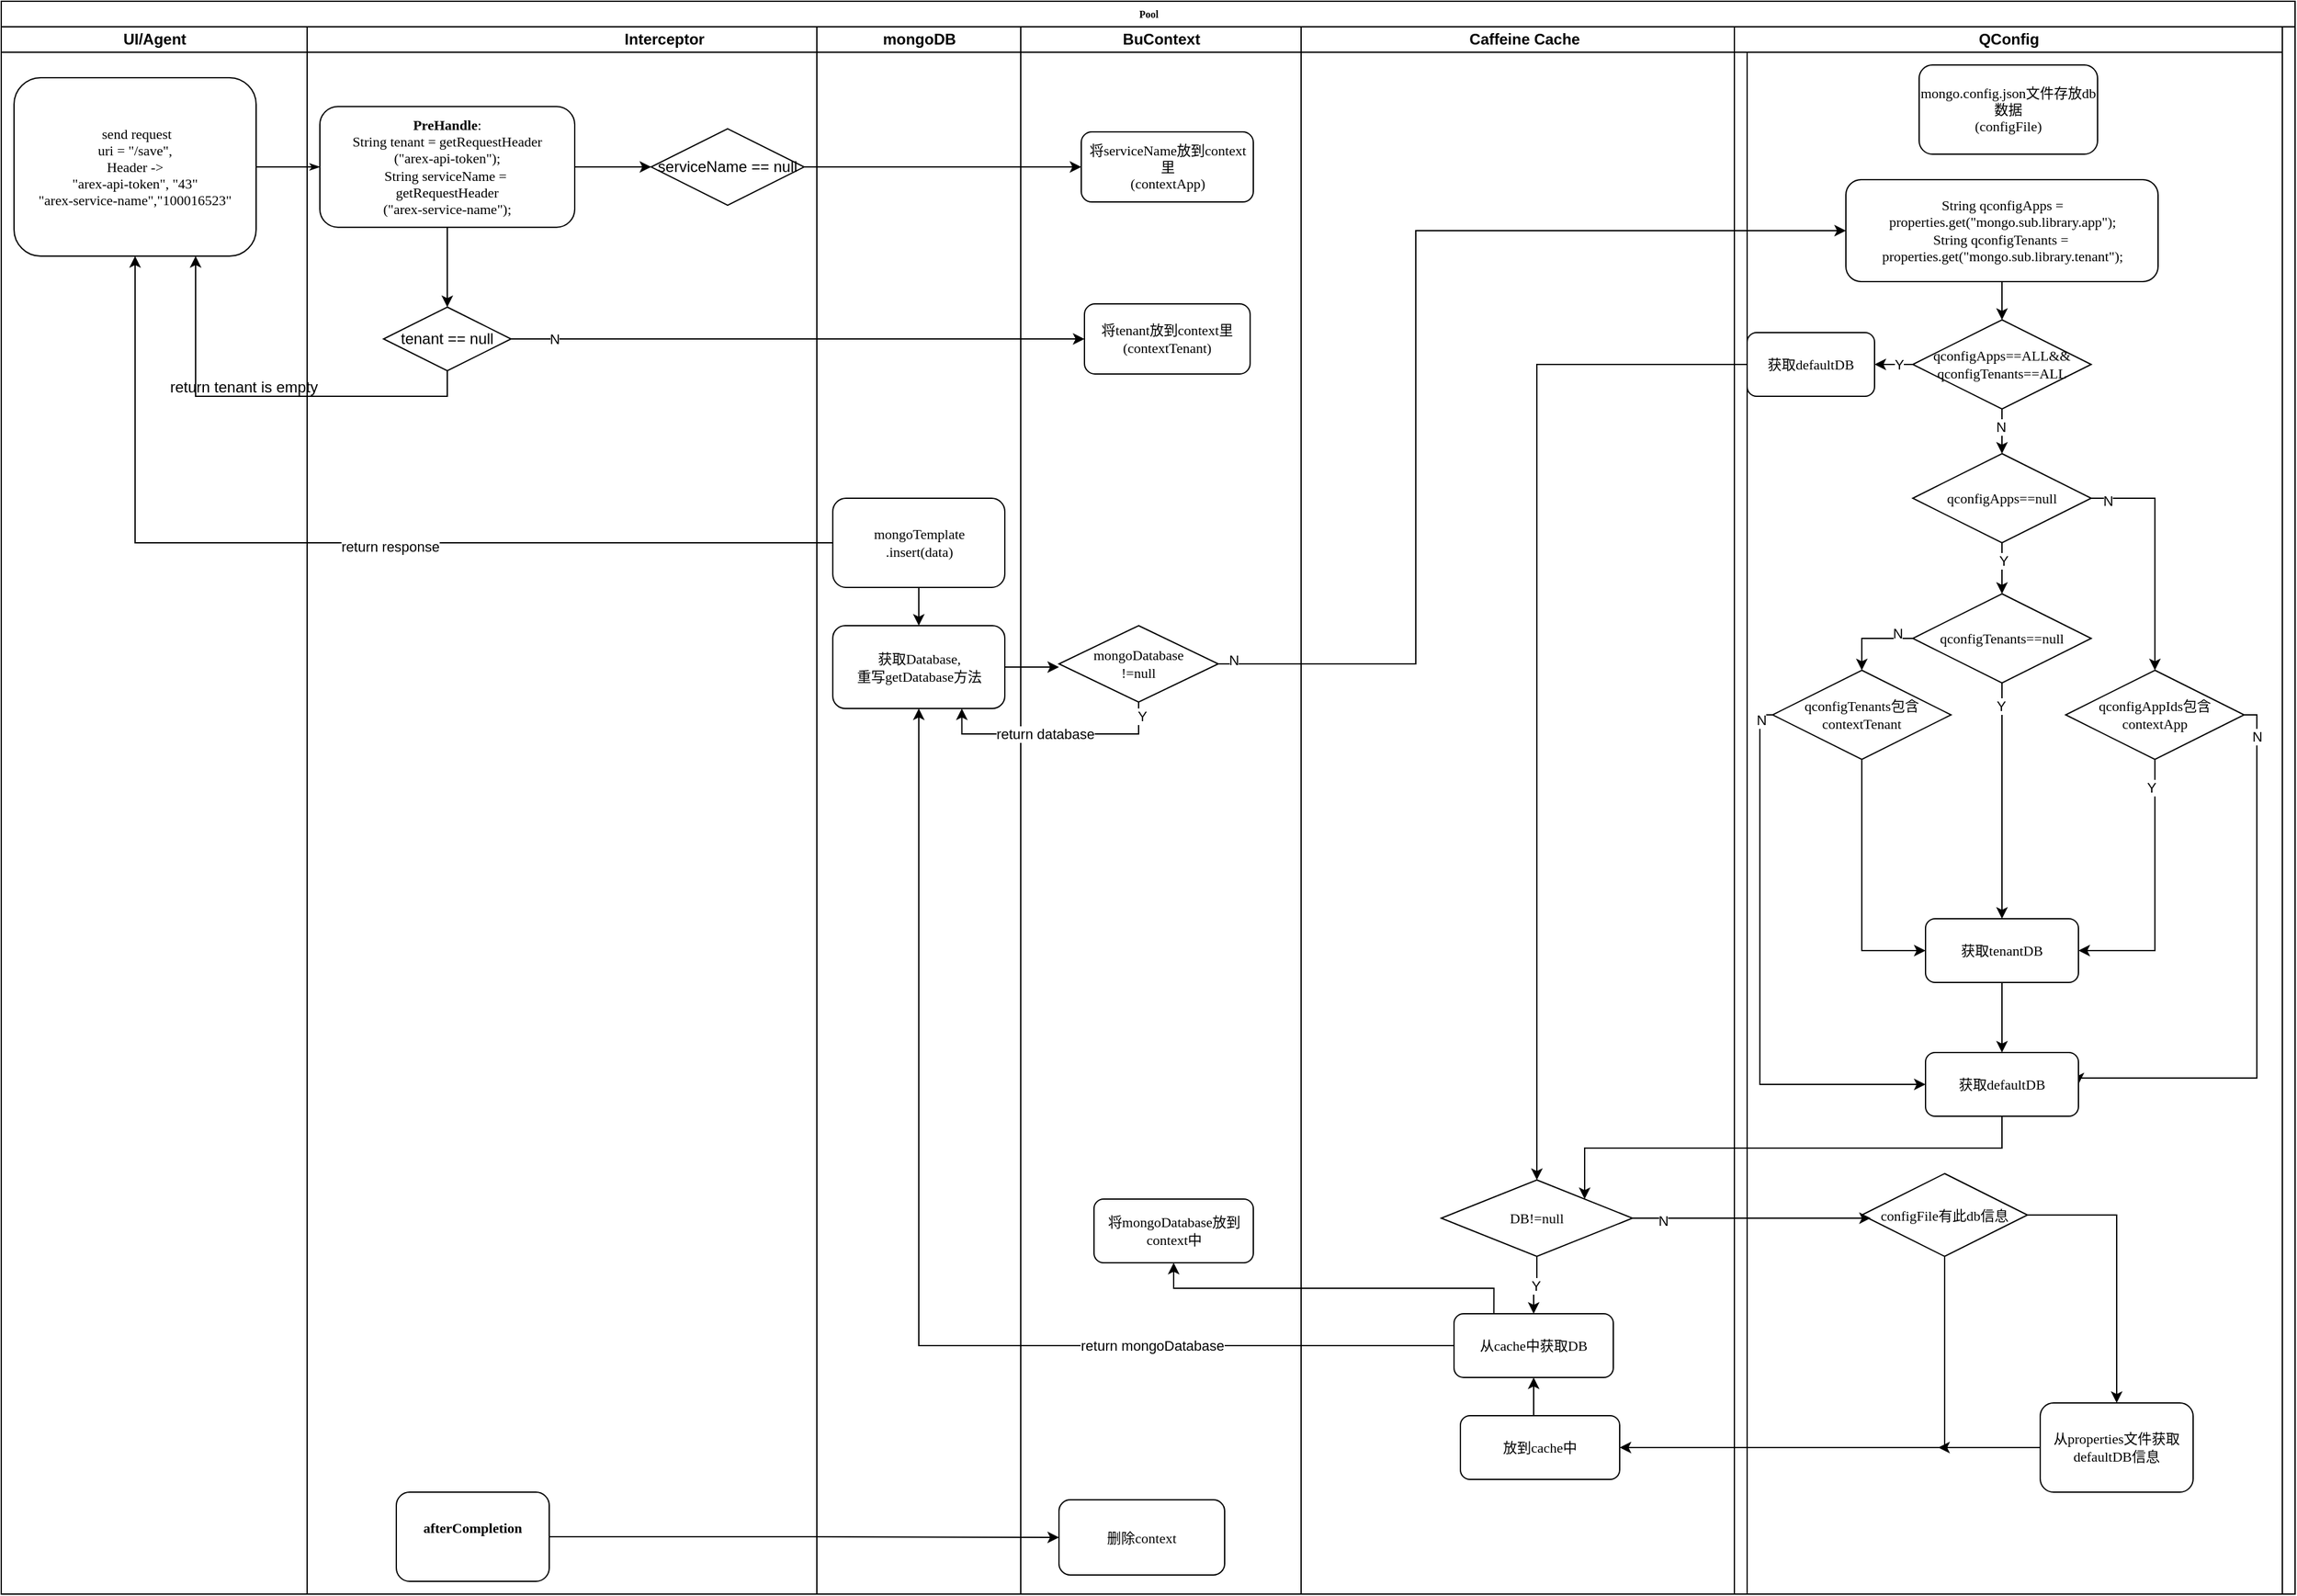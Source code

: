 <mxfile version="24.5.2" type="github">
  <diagram name="Page-1" id="74e2e168-ea6b-b213-b513-2b3c1d86103e">
    <mxGraphModel dx="3458" dy="1293" grid="1" gridSize="10" guides="1" tooltips="1" connect="1" arrows="1" fold="1" page="1" pageScale="1" pageWidth="1100" pageHeight="850" background="none" math="0" shadow="0">
      <root>
        <mxCell id="0" />
        <mxCell id="1" parent="0" />
        <mxCell id="77e6c97f196da883-1" value="Pool" style="swimlane;html=1;childLayout=stackLayout;startSize=20;rounded=0;shadow=0;labelBackgroundColor=none;strokeWidth=1;fontFamily=Verdana;fontSize=8;align=center;" parent="1" vertex="1">
          <mxGeometry x="-20" y="70" width="1800" height="1250" as="geometry" />
        </mxCell>
        <mxCell id="77e6c97f196da883-26" style="edgeStyle=orthogonalEdgeStyle;rounded=1;html=1;labelBackgroundColor=none;startArrow=none;startFill=0;startSize=5;endArrow=classicThin;endFill=1;endSize=5;jettySize=auto;orthogonalLoop=1;strokeWidth=1;fontFamily=Verdana;fontSize=8" parent="77e6c97f196da883-1" source="77e6c97f196da883-8" target="77e6c97f196da883-11" edge="1">
          <mxGeometry relative="1" as="geometry" />
        </mxCell>
        <mxCell id="77e6c97f196da883-2" value="UI/Agent" style="swimlane;html=1;startSize=20;" parent="77e6c97f196da883-1" vertex="1">
          <mxGeometry y="20" width="240" height="1230" as="geometry">
            <mxRectangle y="20" width="50" height="1310" as="alternateBounds" />
          </mxGeometry>
        </mxCell>
        <mxCell id="77e6c97f196da883-8" value="&lt;font style=&quot;font-size: 11px;&quot;&gt;&amp;nbsp;send request&lt;br&gt;uri = &quot;/save&quot;,&lt;br&gt;Header -&amp;gt; &lt;br&gt;&quot;arex-api-token&quot;, &quot;43&quot;&lt;br&gt;&quot;arex-service-name&quot;,&quot;100016523&quot;&lt;/font&gt;" style="rounded=1;whiteSpace=wrap;html=1;shadow=0;labelBackgroundColor=none;strokeWidth=1;fontFamily=Verdana;fontSize=8;align=center;" parent="77e6c97f196da883-2" vertex="1">
          <mxGeometry x="10" y="40" width="190" height="140" as="geometry" />
        </mxCell>
        <mxCell id="77e6c97f196da883-3" value="Interceptor" style="swimlane;html=1;startSize=20;" parent="77e6c97f196da883-1" vertex="1">
          <mxGeometry x="240" y="20" width="560" height="1230" as="geometry" />
        </mxCell>
        <mxCell id="QC2IbgeBZkoG8HlsuHKG-100" style="edgeStyle=orthogonalEdgeStyle;rounded=0;orthogonalLoop=1;jettySize=auto;html=1;exitX=1;exitY=0.5;exitDx=0;exitDy=0;entryX=0;entryY=0.5;entryDx=0;entryDy=0;" parent="77e6c97f196da883-3" source="77e6c97f196da883-11" target="QC2IbgeBZkoG8HlsuHKG-3" edge="1">
          <mxGeometry relative="1" as="geometry" />
        </mxCell>
        <mxCell id="QC2IbgeBZkoG8HlsuHKG-101" style="edgeStyle=orthogonalEdgeStyle;rounded=0;orthogonalLoop=1;jettySize=auto;html=1;exitX=0.5;exitY=1;exitDx=0;exitDy=0;" parent="77e6c97f196da883-3" source="77e6c97f196da883-11" target="QC2IbgeBZkoG8HlsuHKG-4" edge="1">
          <mxGeometry relative="1" as="geometry" />
        </mxCell>
        <mxCell id="77e6c97f196da883-11" value="&lt;font style=&quot;font-size: 11px;&quot;&gt;&lt;b&gt;PreHandle&lt;/b&gt;:&lt;br&gt;String tenant = getRequestHeader&lt;br&gt;(&quot;arex-api-token&quot;);&lt;br&gt;String serviceName =&amp;nbsp;&lt;br&gt;getRequestHeader&lt;br&gt;(&quot;arex-service-name&lt;/font&gt;&lt;span style=&quot;font-size: 11px; background-color: initial;&quot;&gt;&quot;);&lt;/span&gt;" style="rounded=1;whiteSpace=wrap;html=1;shadow=0;labelBackgroundColor=none;strokeWidth=1;fontFamily=Verdana;fontSize=8;align=center;" parent="77e6c97f196da883-3" vertex="1">
          <mxGeometry x="10" y="62.66" width="200" height="94.69" as="geometry" />
        </mxCell>
        <mxCell id="gfUXuAxqw8sNISsfRznZ-3" value="&lt;font style=&quot;font-size: 11px;&quot;&gt;&lt;b&gt;afterCompletion&lt;br&gt;&lt;/b&gt;&lt;br&gt;&lt;/font&gt;" style="rounded=1;whiteSpace=wrap;html=1;shadow=0;labelBackgroundColor=none;strokeWidth=1;fontFamily=Verdana;fontSize=8;align=center;" parent="77e6c97f196da883-3" vertex="1">
          <mxGeometry x="70" y="1150" width="120" height="70" as="geometry" />
        </mxCell>
        <mxCell id="QC2IbgeBZkoG8HlsuHKG-3" value="serviceName == null" style="rhombus;whiteSpace=wrap;html=1;" parent="77e6c97f196da883-3" vertex="1">
          <mxGeometry x="270" y="80.01" width="120" height="60" as="geometry" />
        </mxCell>
        <mxCell id="QC2IbgeBZkoG8HlsuHKG-4" value="tenant == null" style="rhombus;whiteSpace=wrap;html=1;" parent="77e6c97f196da883-3" vertex="1">
          <mxGeometry x="60" y="220" width="100" height="50" as="geometry" />
        </mxCell>
        <mxCell id="77e6c97f196da883-4" value="mongoDB" style="swimlane;html=1;startSize=20;" parent="77e6c97f196da883-3" vertex="1">
          <mxGeometry x="400" width="160" height="1230" as="geometry" />
        </mxCell>
        <mxCell id="gfUXuAxqw8sNISsfRznZ-11" style="edgeStyle=orthogonalEdgeStyle;rounded=0;orthogonalLoop=1;jettySize=auto;html=1;exitX=0.5;exitY=1;exitDx=0;exitDy=0;entryX=0.5;entryY=0;entryDx=0;entryDy=0;" parent="77e6c97f196da883-4" source="77e6c97f196da883-12" target="gfUXuAxqw8sNISsfRznZ-1" edge="1">
          <mxGeometry relative="1" as="geometry">
            <mxPoint x="70" y="530" as="sourcePoint" />
          </mxGeometry>
        </mxCell>
        <mxCell id="77e6c97f196da883-12" value="&lt;font style=&quot;font-size: 11px;&quot;&gt;mongoTemplate&lt;br&gt;.insert(data)&lt;/font&gt;" style="rounded=1;whiteSpace=wrap;html=1;shadow=0;labelBackgroundColor=none;strokeWidth=1;fontFamily=Verdana;fontSize=8;align=center;" parent="77e6c97f196da883-4" vertex="1">
          <mxGeometry x="12.5" y="370" width="135" height="70" as="geometry" />
        </mxCell>
        <mxCell id="gfUXuAxqw8sNISsfRznZ-1" value="&lt;font style=&quot;font-size: 11px;&quot;&gt;获取Database,&lt;br&gt;重写getDatabase方法&lt;/font&gt;" style="rounded=1;whiteSpace=wrap;html=1;shadow=0;labelBackgroundColor=none;strokeWidth=1;fontFamily=Verdana;fontSize=8;align=center;" parent="77e6c97f196da883-4" vertex="1">
          <mxGeometry x="12.5" y="470" width="135" height="65" as="geometry" />
        </mxCell>
        <mxCell id="77e6c97f196da883-5" value="BuContext" style="swimlane;html=1;startSize=20;" parent="77e6c97f196da883-1" vertex="1">
          <mxGeometry x="800" y="20" width="220" height="1230" as="geometry" />
        </mxCell>
        <mxCell id="77e6c97f196da883-9" value="&lt;font style=&quot;font-size: 11px;&quot;&gt;将tenant放到context里&lt;/font&gt;&lt;div&gt;&lt;span style=&quot;font-size: 11px;&quot;&gt;(contextTenant)&lt;/span&gt;&lt;/div&gt;" style="rounded=1;whiteSpace=wrap;html=1;shadow=0;labelBackgroundColor=none;strokeWidth=1;fontFamily=Verdana;fontSize=8;align=center;" parent="77e6c97f196da883-5" vertex="1">
          <mxGeometry x="50" y="217.5" width="130" height="55" as="geometry" />
        </mxCell>
        <mxCell id="gfUXuAxqw8sNISsfRznZ-23" value="&lt;span style=&quot;font-size: 11px;&quot;&gt;删除context&lt;/span&gt;" style="rounded=1;whiteSpace=wrap;html=1;shadow=0;labelBackgroundColor=none;strokeWidth=1;fontFamily=Verdana;fontSize=8;align=center;" parent="77e6c97f196da883-5" vertex="1">
          <mxGeometry x="30" y="1156" width="130" height="59" as="geometry" />
        </mxCell>
        <mxCell id="QC2IbgeBZkoG8HlsuHKG-25" value="&lt;font style=&quot;font-size: 11px;&quot;&gt;将serviceName放到context里&lt;br&gt;(contextApp)&lt;/font&gt;" style="rounded=1;whiteSpace=wrap;html=1;shadow=0;labelBackgroundColor=none;strokeWidth=1;fontFamily=Verdana;fontSize=8;align=center;" parent="77e6c97f196da883-5" vertex="1">
          <mxGeometry x="47.5" y="82.51" width="135" height="55" as="geometry" />
        </mxCell>
        <mxCell id="PGTR_oQcg45bv9eVJ8Gs-4" value="&lt;span style=&quot;font-size: 11px;&quot;&gt;mongoDatabase&lt;br&gt;!=null&lt;/span&gt;" style="rhombus;whiteSpace=wrap;html=1;rounded=0;shadow=0;labelBackgroundColor=none;strokeWidth=1;fontFamily=Verdana;fontSize=8;align=center;" vertex="1" parent="77e6c97f196da883-5">
          <mxGeometry x="30" y="470" width="125" height="60" as="geometry" />
        </mxCell>
        <mxCell id="PGTR_oQcg45bv9eVJ8Gs-12" value="&lt;span style=&quot;font-size: 11px;&quot;&gt;将mongoDatabase放到context中&lt;/span&gt;" style="rounded=1;whiteSpace=wrap;html=1;shadow=0;labelBackgroundColor=none;strokeWidth=1;fontFamily=Verdana;fontSize=8;align=center;" vertex="1" parent="77e6c97f196da883-5">
          <mxGeometry x="57.5" y="920" width="125" height="50" as="geometry" />
        </mxCell>
        <mxCell id="77e6c97f196da883-6" value="Caffeine Cache" style="swimlane;html=1;startSize=20;" parent="77e6c97f196da883-1" vertex="1">
          <mxGeometry x="1020" y="20" width="350" height="1230" as="geometry" />
        </mxCell>
        <mxCell id="QC2IbgeBZkoG8HlsuHKG-108" style="edgeStyle=orthogonalEdgeStyle;rounded=0;orthogonalLoop=1;jettySize=auto;html=1;exitX=0.5;exitY=0;exitDx=0;exitDy=0;entryX=0.5;entryY=1;entryDx=0;entryDy=0;" parent="77e6c97f196da883-6" source="QC2IbgeBZkoG8HlsuHKG-32" target="QC2IbgeBZkoG8HlsuHKG-33" edge="1">
          <mxGeometry relative="1" as="geometry" />
        </mxCell>
        <mxCell id="QC2IbgeBZkoG8HlsuHKG-32" value="&lt;span style=&quot;font-size: 11px;&quot;&gt;放到cache中&lt;/span&gt;" style="rounded=1;whiteSpace=wrap;html=1;shadow=0;labelBackgroundColor=none;strokeWidth=1;fontFamily=Verdana;fontSize=8;align=center;" parent="77e6c97f196da883-6" vertex="1">
          <mxGeometry x="125" y="1090" width="125" height="50" as="geometry" />
        </mxCell>
        <mxCell id="QC2IbgeBZkoG8HlsuHKG-33" value="&lt;font style=&quot;font-size: 11px;&quot;&gt;从cache中获取DB&lt;/font&gt;" style="rounded=1;whiteSpace=wrap;html=1;shadow=0;labelBackgroundColor=none;strokeWidth=1;fontFamily=Verdana;fontSize=8;align=center;" parent="77e6c97f196da883-6" vertex="1">
          <mxGeometry x="120" y="1010" width="125" height="50" as="geometry" />
        </mxCell>
        <mxCell id="QC2IbgeBZkoG8HlsuHKG-107" style="edgeStyle=orthogonalEdgeStyle;rounded=0;orthogonalLoop=1;jettySize=auto;html=1;exitX=0.5;exitY=1;exitDx=0;exitDy=0;entryX=1;entryY=0.5;entryDx=0;entryDy=0;" parent="77e6c97f196da883-6" source="QC2IbgeBZkoG8HlsuHKG-37" target="QC2IbgeBZkoG8HlsuHKG-32" edge="1">
          <mxGeometry relative="1" as="geometry" />
        </mxCell>
        <mxCell id="QC2IbgeBZkoG8HlsuHKG-110" style="edgeStyle=orthogonalEdgeStyle;rounded=0;orthogonalLoop=1;jettySize=auto;html=1;exitX=1;exitY=0.5;exitDx=0;exitDy=0;" parent="77e6c97f196da883-6" source="QC2IbgeBZkoG8HlsuHKG-37" target="QC2IbgeBZkoG8HlsuHKG-44" edge="1">
          <mxGeometry relative="1" as="geometry" />
        </mxCell>
        <mxCell id="QC2IbgeBZkoG8HlsuHKG-37" value="&lt;font style=&quot;font-size: 11px;&quot;&gt;configFile有此db信息&lt;/font&gt;" style="rhombus;whiteSpace=wrap;html=1;rounded=0;shadow=0;labelBackgroundColor=none;strokeWidth=1;fontFamily=Verdana;fontSize=8;align=center;" parent="77e6c97f196da883-6" vertex="1">
          <mxGeometry x="440" y="900" width="130" height="65" as="geometry" />
        </mxCell>
        <mxCell id="QC2IbgeBZkoG8HlsuHKG-31" value="&lt;span style=&quot;font-size: 11px;&quot;&gt;DB!=null&lt;/span&gt;" style="rhombus;whiteSpace=wrap;html=1;rounded=0;shadow=0;labelBackgroundColor=none;strokeWidth=1;fontFamily=Verdana;fontSize=8;align=center;" parent="77e6c97f196da883-6" vertex="1">
          <mxGeometry x="110" y="905" width="150" height="60" as="geometry" />
        </mxCell>
        <mxCell id="QC2IbgeBZkoG8HlsuHKG-49" value="Y" style="edgeStyle=orthogonalEdgeStyle;rounded=0;orthogonalLoop=1;jettySize=auto;html=1;" parent="77e6c97f196da883-6" source="QC2IbgeBZkoG8HlsuHKG-31" target="QC2IbgeBZkoG8HlsuHKG-33" edge="1">
          <mxGeometry relative="1" as="geometry" />
        </mxCell>
        <mxCell id="QC2IbgeBZkoG8HlsuHKG-109" style="edgeStyle=orthogonalEdgeStyle;rounded=0;orthogonalLoop=1;jettySize=auto;html=1;exitX=0;exitY=0.5;exitDx=0;exitDy=0;" parent="77e6c97f196da883-6" source="QC2IbgeBZkoG8HlsuHKG-44" edge="1">
          <mxGeometry relative="1" as="geometry">
            <mxPoint x="500" y="1115" as="targetPoint" />
          </mxGeometry>
        </mxCell>
        <mxCell id="QC2IbgeBZkoG8HlsuHKG-44" value="&lt;span style=&quot;font-size: 11px;&quot;&gt;从properties文件获取defaultDB信息&lt;/span&gt;" style="rounded=1;whiteSpace=wrap;html=1;shadow=0;labelBackgroundColor=none;strokeWidth=1;fontFamily=Verdana;fontSize=8;align=center;" parent="77e6c97f196da883-6" vertex="1">
          <mxGeometry x="580" y="1080" width="120" height="70" as="geometry" />
        </mxCell>
        <mxCell id="QC2IbgeBZkoG8HlsuHKG-105" style="edgeStyle=orthogonalEdgeStyle;rounded=0;orthogonalLoop=1;jettySize=auto;html=1;exitX=1;exitY=0.5;exitDx=0;exitDy=0;entryX=0.054;entryY=0.538;entryDx=0;entryDy=0;entryPerimeter=0;" parent="77e6c97f196da883-6" source="QC2IbgeBZkoG8HlsuHKG-31" target="QC2IbgeBZkoG8HlsuHKG-37" edge="1">
          <mxGeometry relative="1" as="geometry" />
        </mxCell>
        <mxCell id="QC2IbgeBZkoG8HlsuHKG-106" value="N" style="edgeLabel;html=1;align=center;verticalAlign=middle;resizable=0;points=[];" parent="QC2IbgeBZkoG8HlsuHKG-105" vertex="1" connectable="0">
          <mxGeometry x="-0.742" y="-2" relative="1" as="geometry">
            <mxPoint as="offset" />
          </mxGeometry>
        </mxCell>
        <mxCell id="2HUkZEUMcikQAhTQOwgD-1" style="edgeStyle=orthogonalEdgeStyle;rounded=0;orthogonalLoop=1;jettySize=auto;html=1;exitX=1;exitY=0.5;exitDx=0;exitDy=0;entryX=0;entryY=0.5;entryDx=0;entryDy=0;" parent="77e6c97f196da883-1" source="gfUXuAxqw8sNISsfRznZ-3" target="gfUXuAxqw8sNISsfRznZ-23" edge="1">
          <mxGeometry relative="1" as="geometry" />
        </mxCell>
        <mxCell id="QC2IbgeBZkoG8HlsuHKG-27" style="edgeStyle=orthogonalEdgeStyle;rounded=0;orthogonalLoop=1;jettySize=auto;html=1;exitX=1;exitY=0.5;exitDx=0;exitDy=0;entryX=0;entryY=0.5;entryDx=0;entryDy=0;" parent="77e6c97f196da883-1" source="QC2IbgeBZkoG8HlsuHKG-3" edge="1" target="QC2IbgeBZkoG8HlsuHKG-25">
          <mxGeometry relative="1" as="geometry">
            <mxPoint x="840" y="290" as="targetPoint" />
          </mxGeometry>
        </mxCell>
        <mxCell id="QC2IbgeBZkoG8HlsuHKG-45" value="" style="edgeStyle=orthogonalEdgeStyle;rounded=0;orthogonalLoop=1;jettySize=auto;html=1;" parent="77e6c97f196da883-1" source="gfUXuAxqw8sNISsfRznZ-1" edge="1">
          <mxGeometry relative="1" as="geometry">
            <mxPoint x="830" y="522.5" as="targetPoint" />
          </mxGeometry>
        </mxCell>
        <mxCell id="QC2IbgeBZkoG8HlsuHKG-115" style="edgeStyle=orthogonalEdgeStyle;rounded=0;orthogonalLoop=1;jettySize=auto;html=1;exitX=0;exitY=0.5;exitDx=0;exitDy=0;entryX=0.5;entryY=1;entryDx=0;entryDy=0;" parent="77e6c97f196da883-1" source="QC2IbgeBZkoG8HlsuHKG-33" target="gfUXuAxqw8sNISsfRznZ-1" edge="1">
          <mxGeometry relative="1" as="geometry" />
        </mxCell>
        <mxCell id="QC2IbgeBZkoG8HlsuHKG-116" value="return mongoDatabase" style="edgeLabel;html=1;align=center;verticalAlign=middle;resizable=0;points=[];" parent="QC2IbgeBZkoG8HlsuHKG-115" vertex="1" connectable="0">
          <mxGeometry x="-0.484" relative="1" as="geometry">
            <mxPoint as="offset" />
          </mxGeometry>
        </mxCell>
        <mxCell id="QC2IbgeBZkoG8HlsuHKG-119" style="edgeStyle=orthogonalEdgeStyle;rounded=0;orthogonalLoop=1;jettySize=auto;html=1;exitX=0;exitY=0.5;exitDx=0;exitDy=0;entryX=0.5;entryY=1;entryDx=0;entryDy=0;" parent="77e6c97f196da883-1" source="77e6c97f196da883-12" target="77e6c97f196da883-8" edge="1">
          <mxGeometry relative="1" as="geometry" />
        </mxCell>
        <mxCell id="QC2IbgeBZkoG8HlsuHKG-120" value="return response" style="edgeLabel;html=1;align=center;verticalAlign=middle;resizable=0;points=[];" parent="QC2IbgeBZkoG8HlsuHKG-119" vertex="1" connectable="0">
          <mxGeometry x="-0.098" y="3" relative="1" as="geometry">
            <mxPoint x="1" as="offset" />
          </mxGeometry>
        </mxCell>
        <mxCell id="QC2IbgeBZkoG8HlsuHKG-99" style="edgeStyle=orthogonalEdgeStyle;rounded=0;orthogonalLoop=1;jettySize=auto;html=1;exitX=1;exitY=0.5;exitDx=0;exitDy=0;entryX=0;entryY=0.5;entryDx=0;entryDy=0;" parent="77e6c97f196da883-1" source="QC2IbgeBZkoG8HlsuHKG-4" target="77e6c97f196da883-9" edge="1">
          <mxGeometry relative="1" as="geometry">
            <mxPoint x="630" y="240" as="targetPoint" />
          </mxGeometry>
        </mxCell>
        <mxCell id="QC2IbgeBZkoG8HlsuHKG-104" value="N" style="edgeLabel;html=1;align=center;verticalAlign=middle;resizable=0;points=[];" parent="QC2IbgeBZkoG8HlsuHKG-99" vertex="1" connectable="0">
          <mxGeometry x="-0.852" relative="1" as="geometry">
            <mxPoint as="offset" />
          </mxGeometry>
        </mxCell>
        <mxCell id="PGTR_oQcg45bv9eVJ8Gs-1" style="edgeStyle=orthogonalEdgeStyle;rounded=0;orthogonalLoop=1;jettySize=auto;html=1;exitX=0.5;exitY=1;exitDx=0;exitDy=0;entryX=0.75;entryY=1;entryDx=0;entryDy=0;" edge="1" parent="77e6c97f196da883-1" source="QC2IbgeBZkoG8HlsuHKG-4" target="77e6c97f196da883-8">
          <mxGeometry relative="1" as="geometry" />
        </mxCell>
        <mxCell id="PGTR_oQcg45bv9eVJ8Gs-7" style="edgeStyle=orthogonalEdgeStyle;rounded=0;orthogonalLoop=1;jettySize=auto;html=1;exitX=0.5;exitY=1;exitDx=0;exitDy=0;entryX=0.75;entryY=1;entryDx=0;entryDy=0;" edge="1" parent="77e6c97f196da883-1" source="PGTR_oQcg45bv9eVJ8Gs-4" target="gfUXuAxqw8sNISsfRznZ-1">
          <mxGeometry relative="1" as="geometry" />
        </mxCell>
        <mxCell id="PGTR_oQcg45bv9eVJ8Gs-8" value="return database" style="edgeLabel;html=1;align=center;verticalAlign=middle;resizable=0;points=[];" vertex="1" connectable="0" parent="PGTR_oQcg45bv9eVJ8Gs-7">
          <mxGeometry x="0.077" relative="1" as="geometry">
            <mxPoint as="offset" />
          </mxGeometry>
        </mxCell>
        <mxCell id="PGTR_oQcg45bv9eVJ8Gs-9" value="Y" style="edgeLabel;html=1;align=center;verticalAlign=middle;resizable=0;points=[];" vertex="1" connectable="0" parent="PGTR_oQcg45bv9eVJ8Gs-7">
          <mxGeometry x="-0.878" y="2" relative="1" as="geometry">
            <mxPoint as="offset" />
          </mxGeometry>
        </mxCell>
        <mxCell id="PGTR_oQcg45bv9eVJ8Gs-13" style="edgeStyle=orthogonalEdgeStyle;rounded=0;orthogonalLoop=1;jettySize=auto;html=1;exitX=0.25;exitY=0;exitDx=0;exitDy=0;" edge="1" parent="77e6c97f196da883-1" source="QC2IbgeBZkoG8HlsuHKG-33" target="PGTR_oQcg45bv9eVJ8Gs-12">
          <mxGeometry relative="1" as="geometry" />
        </mxCell>
        <mxCell id="QC2IbgeBZkoG8HlsuHKG-34" value="QConfig" style="swimlane;html=1;startSize=20;" parent="1" vertex="1">
          <mxGeometry x="1340" y="90" width="430" height="1230" as="geometry" />
        </mxCell>
        <mxCell id="QC2IbgeBZkoG8HlsuHKG-40" value="&lt;span style=&quot;font-size: 11px;&quot;&gt;mongo.config.json文件存放db数据&lt;br&gt;(configFile)&lt;/span&gt;" style="rounded=1;whiteSpace=wrap;html=1;shadow=0;labelBackgroundColor=none;strokeWidth=1;fontFamily=Verdana;fontSize=8;align=center;" parent="QC2IbgeBZkoG8HlsuHKG-34" vertex="1">
          <mxGeometry x="145" y="30" width="140" height="70" as="geometry" />
        </mxCell>
        <mxCell id="84GqGAl79eLaJC6Dy8Jz-2" value="" style="edgeStyle=orthogonalEdgeStyle;rounded=0;orthogonalLoop=1;jettySize=auto;html=1;" parent="QC2IbgeBZkoG8HlsuHKG-34" source="QC2IbgeBZkoG8HlsuHKG-59" target="84GqGAl79eLaJC6Dy8Jz-1" edge="1">
          <mxGeometry relative="1" as="geometry" />
        </mxCell>
        <mxCell id="QC2IbgeBZkoG8HlsuHKG-59" value="&lt;span style=&quot;font-size: 11px;&quot;&gt;String qconfigApps = properties.get(&quot;mongo.sub.library.app&quot;);&lt;br&gt;String qconfigTenants =&amp;nbsp;&lt;br&gt;&lt;/span&gt;&lt;span style=&quot;font-size: 11px;&quot;&gt;properties.get(&quot;mongo.sub.library.tenant&quot;);&lt;/span&gt;&lt;span style=&quot;font-size: 11px;&quot;&gt;&lt;br&gt;&lt;/span&gt;" style="rounded=1;whiteSpace=wrap;html=1;shadow=0;labelBackgroundColor=none;strokeWidth=1;fontFamily=Verdana;fontSize=8;align=center;" parent="QC2IbgeBZkoG8HlsuHKG-34" vertex="1">
          <mxGeometry x="87.5" y="120" width="245" height="80" as="geometry" />
        </mxCell>
        <mxCell id="QC2IbgeBZkoG8HlsuHKG-74" value="" style="edgeStyle=orthogonalEdgeStyle;rounded=0;orthogonalLoop=1;jettySize=auto;html=1;" parent="QC2IbgeBZkoG8HlsuHKG-34" source="QC2IbgeBZkoG8HlsuHKG-58" target="QC2IbgeBZkoG8HlsuHKG-60" edge="1">
          <mxGeometry relative="1" as="geometry" />
        </mxCell>
        <mxCell id="QC2IbgeBZkoG8HlsuHKG-86" value="Y" style="edgeLabel;html=1;align=center;verticalAlign=middle;resizable=0;points=[];" parent="QC2IbgeBZkoG8HlsuHKG-74" vertex="1" connectable="0">
          <mxGeometry x="-0.3" y="1" relative="1" as="geometry">
            <mxPoint as="offset" />
          </mxGeometry>
        </mxCell>
        <mxCell id="QC2IbgeBZkoG8HlsuHKG-77" style="edgeStyle=orthogonalEdgeStyle;rounded=0;orthogonalLoop=1;jettySize=auto;html=1;exitX=1;exitY=0.5;exitDx=0;exitDy=0;entryX=0.5;entryY=0;entryDx=0;entryDy=0;" parent="QC2IbgeBZkoG8HlsuHKG-34" source="QC2IbgeBZkoG8HlsuHKG-58" target="QC2IbgeBZkoG8HlsuHKG-71" edge="1">
          <mxGeometry relative="1" as="geometry" />
        </mxCell>
        <mxCell id="QC2IbgeBZkoG8HlsuHKG-85" value="N" style="edgeLabel;html=1;align=center;verticalAlign=middle;resizable=0;points=[];" parent="QC2IbgeBZkoG8HlsuHKG-77" vertex="1" connectable="0">
          <mxGeometry x="-0.86" y="-2" relative="1" as="geometry">
            <mxPoint as="offset" />
          </mxGeometry>
        </mxCell>
        <mxCell id="QC2IbgeBZkoG8HlsuHKG-58" value="&lt;font style=&quot;font-size: 11px;&quot;&gt;qconfigApps==null&lt;/font&gt;" style="rhombus;whiteSpace=wrap;html=1;rounded=0;shadow=0;labelBackgroundColor=none;strokeWidth=1;fontFamily=Verdana;fontSize=8;align=center;" parent="QC2IbgeBZkoG8HlsuHKG-34" vertex="1">
          <mxGeometry x="140" y="335" width="140" height="70" as="geometry" />
        </mxCell>
        <mxCell id="QC2IbgeBZkoG8HlsuHKG-75" value="" style="edgeStyle=orthogonalEdgeStyle;rounded=0;orthogonalLoop=1;jettySize=auto;html=1;" parent="QC2IbgeBZkoG8HlsuHKG-34" source="QC2IbgeBZkoG8HlsuHKG-60" target="QC2IbgeBZkoG8HlsuHKG-72" edge="1">
          <mxGeometry relative="1" as="geometry" />
        </mxCell>
        <mxCell id="QC2IbgeBZkoG8HlsuHKG-83" value="Y" style="edgeLabel;html=1;align=center;verticalAlign=middle;resizable=0;points=[];" parent="QC2IbgeBZkoG8HlsuHKG-75" vertex="1" connectable="0">
          <mxGeometry x="-0.81" y="-1" relative="1" as="geometry">
            <mxPoint as="offset" />
          </mxGeometry>
        </mxCell>
        <mxCell id="QC2IbgeBZkoG8HlsuHKG-80" value="" style="edgeStyle=orthogonalEdgeStyle;rounded=0;orthogonalLoop=1;jettySize=auto;html=1;entryX=0.5;entryY=0;entryDx=0;entryDy=0;exitX=0;exitY=0.5;exitDx=0;exitDy=0;" parent="QC2IbgeBZkoG8HlsuHKG-34" source="QC2IbgeBZkoG8HlsuHKG-60" target="QC2IbgeBZkoG8HlsuHKG-79" edge="1">
          <mxGeometry relative="1" as="geometry" />
        </mxCell>
        <mxCell id="QC2IbgeBZkoG8HlsuHKG-84" value="N" style="edgeLabel;html=1;align=center;verticalAlign=middle;resizable=0;points=[];" parent="QC2IbgeBZkoG8HlsuHKG-80" vertex="1" connectable="0">
          <mxGeometry x="-0.632" y="-4" relative="1" as="geometry">
            <mxPoint as="offset" />
          </mxGeometry>
        </mxCell>
        <mxCell id="QC2IbgeBZkoG8HlsuHKG-60" value="&lt;font style=&quot;font-size: 11px;&quot;&gt;qconfigTenants==null&lt;/font&gt;" style="rhombus;whiteSpace=wrap;html=1;rounded=0;shadow=0;labelBackgroundColor=none;strokeWidth=1;fontFamily=Verdana;fontSize=8;align=center;" parent="QC2IbgeBZkoG8HlsuHKG-34" vertex="1">
          <mxGeometry x="140" y="445" width="140" height="70" as="geometry" />
        </mxCell>
        <mxCell id="QC2IbgeBZkoG8HlsuHKG-78" style="edgeStyle=orthogonalEdgeStyle;rounded=0;orthogonalLoop=1;jettySize=auto;html=1;entryX=1;entryY=0.5;entryDx=0;entryDy=0;exitX=0.5;exitY=1;exitDx=0;exitDy=0;" parent="QC2IbgeBZkoG8HlsuHKG-34" source="QC2IbgeBZkoG8HlsuHKG-71" target="QC2IbgeBZkoG8HlsuHKG-72" edge="1">
          <mxGeometry relative="1" as="geometry" />
        </mxCell>
        <mxCell id="QC2IbgeBZkoG8HlsuHKG-87" value="Y" style="edgeLabel;html=1;align=center;verticalAlign=middle;resizable=0;points=[];" parent="QC2IbgeBZkoG8HlsuHKG-78" vertex="1" connectable="0">
          <mxGeometry x="-0.797" y="-3" relative="1" as="geometry">
            <mxPoint as="offset" />
          </mxGeometry>
        </mxCell>
        <mxCell id="QC2IbgeBZkoG8HlsuHKG-90" style="edgeStyle=orthogonalEdgeStyle;rounded=0;orthogonalLoop=1;jettySize=auto;html=1;exitX=1;exitY=0.5;exitDx=0;exitDy=0;entryX=1;entryY=0.5;entryDx=0;entryDy=0;" parent="QC2IbgeBZkoG8HlsuHKG-34" source="QC2IbgeBZkoG8HlsuHKG-71" target="QC2IbgeBZkoG8HlsuHKG-88" edge="1">
          <mxGeometry relative="1" as="geometry">
            <mxPoint x="440" y="465" as="sourcePoint" />
            <mxPoint x="280" y="815" as="targetPoint" />
            <Array as="points">
              <mxPoint x="410" y="540" />
              <mxPoint x="410" y="825" />
              <mxPoint x="270" y="825" />
            </Array>
          </mxGeometry>
        </mxCell>
        <mxCell id="QC2IbgeBZkoG8HlsuHKG-93" value="N" style="edgeLabel;html=1;align=center;verticalAlign=middle;resizable=0;points=[];" parent="QC2IbgeBZkoG8HlsuHKG-90" vertex="1" connectable="0">
          <mxGeometry x="-0.879" relative="1" as="geometry">
            <mxPoint as="offset" />
          </mxGeometry>
        </mxCell>
        <mxCell id="QC2IbgeBZkoG8HlsuHKG-71" value="&lt;font style=&quot;font-size: 11px;&quot;&gt;qconfigAppIds包含contextApp&lt;/font&gt;" style="rhombus;whiteSpace=wrap;html=1;rounded=0;shadow=0;labelBackgroundColor=none;strokeWidth=1;fontFamily=Verdana;fontSize=8;align=center;" parent="QC2IbgeBZkoG8HlsuHKG-34" vertex="1">
          <mxGeometry x="260" y="505" width="140" height="70" as="geometry" />
        </mxCell>
        <mxCell id="QC2IbgeBZkoG8HlsuHKG-113" value="" style="edgeStyle=orthogonalEdgeStyle;rounded=0;orthogonalLoop=1;jettySize=auto;html=1;" parent="QC2IbgeBZkoG8HlsuHKG-34" source="QC2IbgeBZkoG8HlsuHKG-72" target="QC2IbgeBZkoG8HlsuHKG-88" edge="1">
          <mxGeometry relative="1" as="geometry" />
        </mxCell>
        <mxCell id="QC2IbgeBZkoG8HlsuHKG-72" value="&lt;font style=&quot;font-size: 11px;&quot;&gt;获取tenant&lt;/font&gt;&lt;span style=&quot;font-size: 11px; background-color: initial;&quot;&gt;DB&lt;/span&gt;" style="rounded=1;whiteSpace=wrap;html=1;shadow=0;labelBackgroundColor=none;strokeWidth=1;fontFamily=Verdana;fontSize=8;align=center;" parent="QC2IbgeBZkoG8HlsuHKG-34" vertex="1">
          <mxGeometry x="150" y="700" width="120" height="50" as="geometry" />
        </mxCell>
        <mxCell id="QC2IbgeBZkoG8HlsuHKG-89" style="edgeStyle=orthogonalEdgeStyle;rounded=0;orthogonalLoop=1;jettySize=auto;html=1;exitX=0;exitY=0.5;exitDx=0;exitDy=0;entryX=0;entryY=0.5;entryDx=0;entryDy=0;" parent="QC2IbgeBZkoG8HlsuHKG-34" source="QC2IbgeBZkoG8HlsuHKG-79" target="QC2IbgeBZkoG8HlsuHKG-88" edge="1">
          <mxGeometry relative="1" as="geometry">
            <Array as="points">
              <mxPoint x="20" y="540" />
              <mxPoint x="20" y="830" />
            </Array>
          </mxGeometry>
        </mxCell>
        <mxCell id="QC2IbgeBZkoG8HlsuHKG-91" value="N" style="edgeLabel;html=1;align=center;verticalAlign=middle;resizable=0;points=[];" parent="QC2IbgeBZkoG8HlsuHKG-89" vertex="1" connectable="0">
          <mxGeometry x="-0.938" y="1" relative="1" as="geometry">
            <mxPoint as="offset" />
          </mxGeometry>
        </mxCell>
        <mxCell id="QC2IbgeBZkoG8HlsuHKG-92" style="edgeStyle=orthogonalEdgeStyle;rounded=0;orthogonalLoop=1;jettySize=auto;html=1;exitX=0.5;exitY=1;exitDx=0;exitDy=0;entryX=0;entryY=0.5;entryDx=0;entryDy=0;" parent="QC2IbgeBZkoG8HlsuHKG-34" source="QC2IbgeBZkoG8HlsuHKG-79" target="QC2IbgeBZkoG8HlsuHKG-72" edge="1">
          <mxGeometry relative="1" as="geometry" />
        </mxCell>
        <mxCell id="QC2IbgeBZkoG8HlsuHKG-79" value="&lt;font style=&quot;font-size: 11px;&quot;&gt;qconfigTenants包含contextTenant&lt;/font&gt;" style="rhombus;whiteSpace=wrap;html=1;rounded=0;shadow=0;labelBackgroundColor=none;strokeWidth=1;fontFamily=Verdana;fontSize=8;align=center;" parent="QC2IbgeBZkoG8HlsuHKG-34" vertex="1">
          <mxGeometry x="30" y="505" width="140" height="70" as="geometry" />
        </mxCell>
        <mxCell id="QC2IbgeBZkoG8HlsuHKG-88" value="&lt;font style=&quot;font-size: 11px;&quot;&gt;获取default&lt;/font&gt;&lt;span style=&quot;font-size: 11px; background-color: initial;&quot;&gt;DB&lt;/span&gt;" style="rounded=1;whiteSpace=wrap;html=1;shadow=0;labelBackgroundColor=none;strokeWidth=1;fontFamily=Verdana;fontSize=8;align=center;" parent="QC2IbgeBZkoG8HlsuHKG-34" vertex="1">
          <mxGeometry x="150" y="805" width="120" height="50" as="geometry" />
        </mxCell>
        <mxCell id="84GqGAl79eLaJC6Dy8Jz-4" value="" style="edgeStyle=orthogonalEdgeStyle;rounded=0;orthogonalLoop=1;jettySize=auto;html=1;" parent="QC2IbgeBZkoG8HlsuHKG-34" source="84GqGAl79eLaJC6Dy8Jz-1" target="84GqGAl79eLaJC6Dy8Jz-3" edge="1">
          <mxGeometry relative="1" as="geometry" />
        </mxCell>
        <mxCell id="84GqGAl79eLaJC6Dy8Jz-5" value="Y" style="edgeLabel;html=1;align=center;verticalAlign=middle;resizable=0;points=[];" parent="84GqGAl79eLaJC6Dy8Jz-4" vertex="1" connectable="0">
          <mxGeometry x="0.244" relative="1" as="geometry">
            <mxPoint as="offset" />
          </mxGeometry>
        </mxCell>
        <mxCell id="84GqGAl79eLaJC6Dy8Jz-6" value="" style="edgeStyle=orthogonalEdgeStyle;rounded=0;orthogonalLoop=1;jettySize=auto;html=1;" parent="QC2IbgeBZkoG8HlsuHKG-34" source="84GqGAl79eLaJC6Dy8Jz-1" target="QC2IbgeBZkoG8HlsuHKG-58" edge="1">
          <mxGeometry relative="1" as="geometry" />
        </mxCell>
        <mxCell id="84GqGAl79eLaJC6Dy8Jz-7" value="N" style="edgeLabel;html=1;align=center;verticalAlign=middle;resizable=0;points=[];" parent="84GqGAl79eLaJC6Dy8Jz-6" vertex="1" connectable="0">
          <mxGeometry x="-0.387" y="-1" relative="1" as="geometry">
            <mxPoint as="offset" />
          </mxGeometry>
        </mxCell>
        <mxCell id="84GqGAl79eLaJC6Dy8Jz-1" value="&lt;font style=&quot;font-size: 11px;&quot;&gt;qconfigApps==ALL&amp;amp;&amp;amp;&lt;br&gt;qconfigTenants==ALL&lt;/font&gt;" style="rhombus;whiteSpace=wrap;html=1;rounded=0;shadow=0;labelBackgroundColor=none;strokeWidth=1;fontFamily=Verdana;fontSize=8;align=center;" parent="QC2IbgeBZkoG8HlsuHKG-34" vertex="1">
          <mxGeometry x="140" y="230" width="140" height="70" as="geometry" />
        </mxCell>
        <mxCell id="84GqGAl79eLaJC6Dy8Jz-3" value="&lt;font style=&quot;font-size: 11px;&quot;&gt;获取default&lt;/font&gt;&lt;span style=&quot;font-size: 11px; background-color: initial;&quot;&gt;DB&lt;/span&gt;" style="rounded=1;whiteSpace=wrap;html=1;shadow=0;labelBackgroundColor=none;strokeWidth=1;fontFamily=Verdana;fontSize=8;align=center;" parent="QC2IbgeBZkoG8HlsuHKG-34" vertex="1">
          <mxGeometry x="10" y="240" width="100" height="50" as="geometry" />
        </mxCell>
        <mxCell id="QC2IbgeBZkoG8HlsuHKG-114" style="edgeStyle=orthogonalEdgeStyle;rounded=0;orthogonalLoop=1;jettySize=auto;html=1;exitX=0.5;exitY=1;exitDx=0;exitDy=0;entryX=1;entryY=0;entryDx=0;entryDy=0;" parent="1" source="QC2IbgeBZkoG8HlsuHKG-88" target="QC2IbgeBZkoG8HlsuHKG-31" edge="1">
          <mxGeometry relative="1" as="geometry">
            <mxPoint x="1430" y="1000" as="targetPoint" />
          </mxGeometry>
        </mxCell>
        <mxCell id="84GqGAl79eLaJC6Dy8Jz-8" style="edgeStyle=orthogonalEdgeStyle;rounded=0;orthogonalLoop=1;jettySize=auto;html=1;exitX=0;exitY=0.5;exitDx=0;exitDy=0;" parent="1" source="84GqGAl79eLaJC6Dy8Jz-3" target="QC2IbgeBZkoG8HlsuHKG-31" edge="1">
          <mxGeometry relative="1" as="geometry" />
        </mxCell>
        <mxCell id="PGTR_oQcg45bv9eVJ8Gs-2" value="return tenant is empty" style="text;html=1;align=center;verticalAlign=middle;resizable=0;points=[];autosize=1;strokeColor=none;fillColor=none;" vertex="1" parent="1">
          <mxGeometry x="100" y="358" width="140" height="30" as="geometry" />
        </mxCell>
        <mxCell id="PGTR_oQcg45bv9eVJ8Gs-10" style="edgeStyle=orthogonalEdgeStyle;rounded=0;orthogonalLoop=1;jettySize=auto;html=1;exitX=1;exitY=0.5;exitDx=0;exitDy=0;entryX=0;entryY=0.5;entryDx=0;entryDy=0;" edge="1" parent="1" source="PGTR_oQcg45bv9eVJ8Gs-4" target="QC2IbgeBZkoG8HlsuHKG-59">
          <mxGeometry relative="1" as="geometry">
            <Array as="points">
              <mxPoint x="1090" y="590" />
              <mxPoint x="1090" y="250" />
            </Array>
          </mxGeometry>
        </mxCell>
        <mxCell id="PGTR_oQcg45bv9eVJ8Gs-11" value="N" style="edgeLabel;html=1;align=center;verticalAlign=middle;resizable=0;points=[];" vertex="1" connectable="0" parent="PGTR_oQcg45bv9eVJ8Gs-10">
          <mxGeometry x="-0.972" y="3" relative="1" as="geometry">
            <mxPoint as="offset" />
          </mxGeometry>
        </mxCell>
      </root>
    </mxGraphModel>
  </diagram>
</mxfile>
